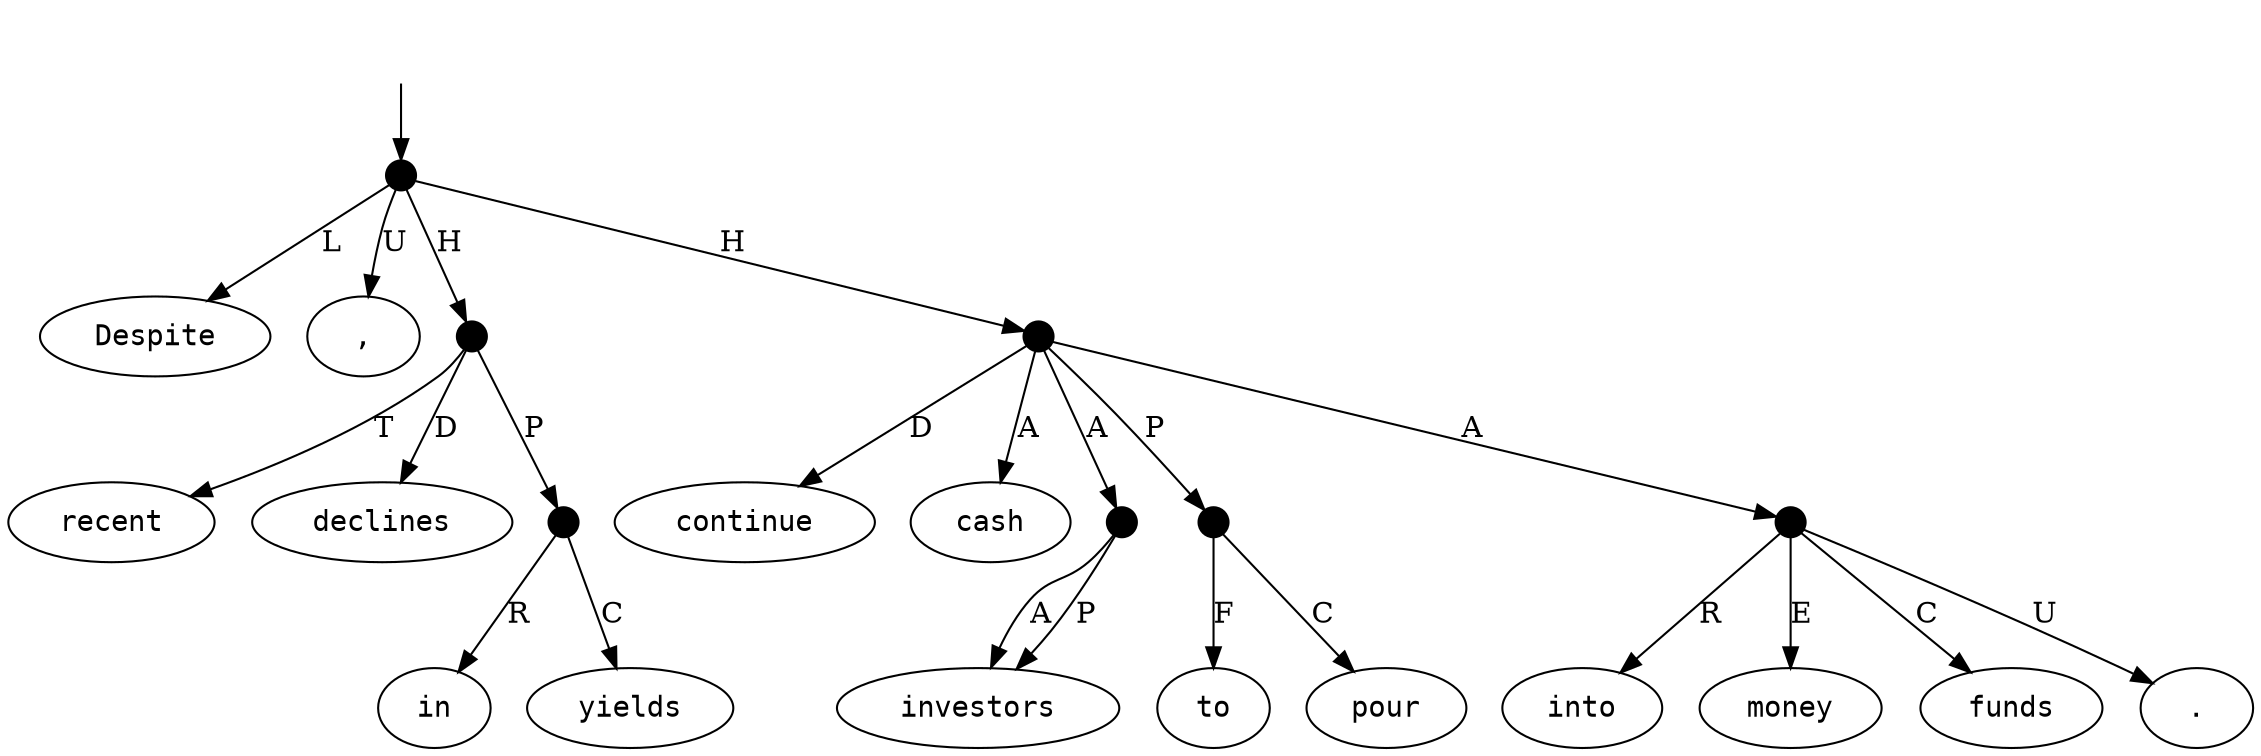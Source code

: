 digraph "20004010" {
  top [ style=invis ];
  top -> 15;
  0 [ label=<<table align="center" border="0" cellspacing="0"><tr><td colspan="2"><font face="Courier">Despite</font></td></tr></table>> ];
  1 [ label=<<table align="center" border="0" cellspacing="0"><tr><td colspan="2"><font face="Courier">recent</font></td></tr></table>> ];
  2 [ label=<<table align="center" border="0" cellspacing="0"><tr><td colspan="2"><font face="Courier">declines</font></td></tr></table>> ];
  3 [ label=<<table align="center" border="0" cellspacing="0"><tr><td colspan="2"><font face="Courier">in</font></td></tr></table>> ];
  4 [ label=<<table align="center" border="0" cellspacing="0"><tr><td colspan="2"><font face="Courier">yields</font></td></tr></table>> ];
  5 [ label=<<table align="center" border="0" cellspacing="0"><tr><td colspan="2"><font face="Courier">,</font></td></tr></table>> ];
  6 [ label=<<table align="center" border="0" cellspacing="0"><tr><td colspan="2"><font face="Courier">investors</font></td></tr></table>> ];
  7 [ label=<<table align="center" border="0" cellspacing="0"><tr><td colspan="2"><font face="Courier">continue</font></td></tr></table>> ];
  8 [ label=<<table align="center" border="0" cellspacing="0"><tr><td colspan="2"><font face="Courier">to</font></td></tr></table>> ];
  9 [ label=<<table align="center" border="0" cellspacing="0"><tr><td colspan="2"><font face="Courier">pour</font></td></tr></table>> ];
  10 [ label=<<table align="center" border="0" cellspacing="0"><tr><td colspan="2"><font face="Courier">cash</font></td></tr></table>> ];
  11 [ label=<<table align="center" border="0" cellspacing="0"><tr><td colspan="2"><font face="Courier">into</font></td></tr></table>> ];
  12 [ label=<<table align="center" border="0" cellspacing="0"><tr><td colspan="2"><font face="Courier">money</font></td></tr></table>> ];
  13 [ label=<<table align="center" border="0" cellspacing="0"><tr><td colspan="2"><font face="Courier">funds</font></td></tr></table>> ];
  14 [ label=<<table align="center" border="0" cellspacing="0"><tr><td colspan="2"><font face="Courier">.</font></td></tr></table>> ];
  15 [ shape=point, width=0.2 ];
  16 [ shape=point, width=0.2 ];
  17 [ shape=point, width=0.2 ];
  18 [ shape=point, width=0.2 ];
  19 [ shape=point, width=0.2 ];
  20 [ shape=point, width=0.2 ];
  21 [ shape=point, width=0.2 ];
  20 -> 8 [ label="F" ];
  21 -> 13 [ label="C" ];
  21 -> 12 [ label="E" ];
  15 -> 16 [ label="H" ];
  18 -> 6 [ label="A" ];
  19 -> 20 [ label="P" ];
  17 -> 4 [ label="C" ];
  19 -> 21 [ label="A" ];
  18 -> 6 [ label="P" ];
  19 -> 18 [ label="A" ];
  21 -> 14 [ label="U" ];
  19 -> 7 [ label="D" ];
  20 -> 9 [ label="C" ];
  19 -> 10 [ label="A" ];
  21 -> 11 [ label="R" ];
  15 -> 19 [ label="H" ];
  15 -> 5 [ label="U" ];
  17 -> 3 [ label="R" ];
  16 -> 17 [ label="P" ];
  16 -> 2 [ label="D" ];
  16 -> 1 [ label="T" ];
  15 -> 0 [ label="L" ];
}

